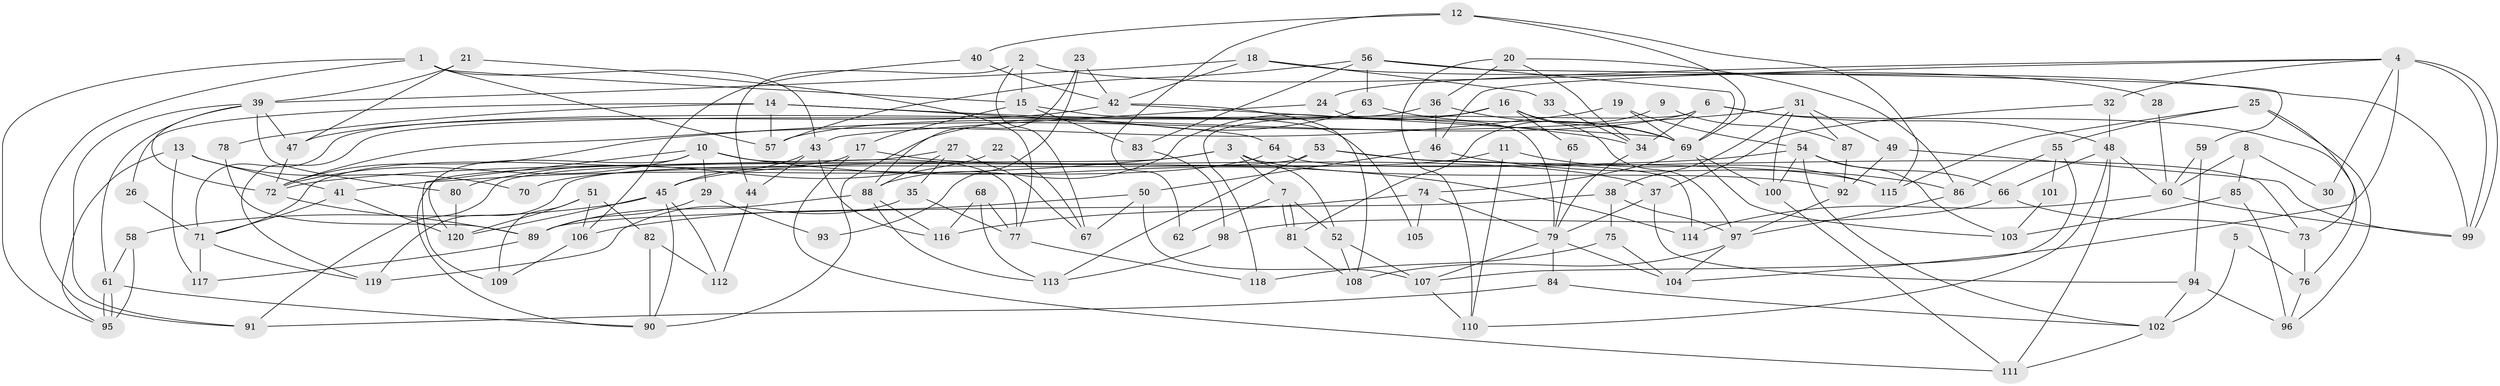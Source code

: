 // Generated by graph-tools (version 1.1) at 2025/26/03/09/25 03:26:22]
// undirected, 120 vertices, 240 edges
graph export_dot {
graph [start="1"]
  node [color=gray90,style=filled];
  1;
  2;
  3;
  4;
  5;
  6;
  7;
  8;
  9;
  10;
  11;
  12;
  13;
  14;
  15;
  16;
  17;
  18;
  19;
  20;
  21;
  22;
  23;
  24;
  25;
  26;
  27;
  28;
  29;
  30;
  31;
  32;
  33;
  34;
  35;
  36;
  37;
  38;
  39;
  40;
  41;
  42;
  43;
  44;
  45;
  46;
  47;
  48;
  49;
  50;
  51;
  52;
  53;
  54;
  55;
  56;
  57;
  58;
  59;
  60;
  61;
  62;
  63;
  64;
  65;
  66;
  67;
  68;
  69;
  70;
  71;
  72;
  73;
  74;
  75;
  76;
  77;
  78;
  79;
  80;
  81;
  82;
  83;
  84;
  85;
  86;
  87;
  88;
  89;
  90;
  91;
  92;
  93;
  94;
  95;
  96;
  97;
  98;
  99;
  100;
  101;
  102;
  103;
  104;
  105;
  106;
  107;
  108;
  109;
  110;
  111;
  112;
  113;
  114;
  115;
  116;
  117;
  118;
  119;
  120;
  1 -- 91;
  1 -- 95;
  1 -- 15;
  1 -- 43;
  1 -- 57;
  2 -- 15;
  2 -- 44;
  2 -- 28;
  2 -- 67;
  3 -- 52;
  3 -- 91;
  3 -- 7;
  3 -- 41;
  3 -- 92;
  4 -- 99;
  4 -- 99;
  4 -- 24;
  4 -- 30;
  4 -- 32;
  4 -- 46;
  4 -- 104;
  5 -- 102;
  5 -- 76;
  6 -- 48;
  6 -- 57;
  6 -- 34;
  6 -- 76;
  6 -- 118;
  7 -- 81;
  7 -- 81;
  7 -- 52;
  7 -- 62;
  8 -- 85;
  8 -- 60;
  8 -- 30;
  9 -- 81;
  9 -- 87;
  10 -- 120;
  10 -- 72;
  10 -- 29;
  10 -- 77;
  10 -- 109;
  10 -- 114;
  11 -- 110;
  11 -- 115;
  11 -- 45;
  12 -- 40;
  12 -- 69;
  12 -- 62;
  12 -- 115;
  13 -- 41;
  13 -- 95;
  13 -- 70;
  13 -- 117;
  14 -- 57;
  14 -- 34;
  14 -- 26;
  14 -- 64;
  14 -- 78;
  15 -- 83;
  15 -- 17;
  15 -- 105;
  16 -- 97;
  16 -- 119;
  16 -- 65;
  16 -- 69;
  16 -- 88;
  17 -- 37;
  17 -- 71;
  17 -- 111;
  18 -- 42;
  18 -- 99;
  18 -- 33;
  18 -- 39;
  19 -- 72;
  19 -- 69;
  19 -- 54;
  20 -- 36;
  20 -- 86;
  20 -- 34;
  20 -- 110;
  21 -- 47;
  21 -- 77;
  21 -- 39;
  22 -- 80;
  22 -- 67;
  23 -- 88;
  23 -- 42;
  23 -- 93;
  24 -- 43;
  24 -- 79;
  25 -- 55;
  25 -- 73;
  25 -- 96;
  25 -- 115;
  26 -- 71;
  27 -- 88;
  27 -- 90;
  27 -- 35;
  27 -- 67;
  28 -- 60;
  29 -- 89;
  29 -- 93;
  31 -- 72;
  31 -- 100;
  31 -- 38;
  31 -- 49;
  31 -- 87;
  32 -- 37;
  32 -- 48;
  33 -- 34;
  34 -- 79;
  35 -- 119;
  35 -- 77;
  36 -- 71;
  36 -- 46;
  36 -- 69;
  37 -- 79;
  37 -- 94;
  38 -- 75;
  38 -- 89;
  38 -- 97;
  39 -- 47;
  39 -- 61;
  39 -- 72;
  39 -- 80;
  39 -- 91;
  40 -- 42;
  40 -- 106;
  41 -- 71;
  41 -- 120;
  42 -- 47;
  42 -- 69;
  42 -- 108;
  43 -- 116;
  43 -- 44;
  43 -- 45;
  44 -- 112;
  45 -- 58;
  45 -- 90;
  45 -- 112;
  45 -- 120;
  46 -- 50;
  46 -- 86;
  47 -- 72;
  48 -- 111;
  48 -- 60;
  48 -- 66;
  48 -- 110;
  49 -- 92;
  49 -- 99;
  50 -- 67;
  50 -- 107;
  50 -- 106;
  51 -- 109;
  51 -- 120;
  51 -- 82;
  51 -- 106;
  52 -- 107;
  52 -- 108;
  53 -- 114;
  53 -- 115;
  53 -- 113;
  53 -- 119;
  54 -- 72;
  54 -- 66;
  54 -- 100;
  54 -- 102;
  54 -- 103;
  55 -- 107;
  55 -- 86;
  55 -- 101;
  56 -- 63;
  56 -- 69;
  56 -- 57;
  56 -- 59;
  56 -- 83;
  58 -- 61;
  58 -- 95;
  59 -- 60;
  59 -- 94;
  60 -- 99;
  60 -- 114;
  61 -- 95;
  61 -- 95;
  61 -- 90;
  63 -- 90;
  63 -- 69;
  64 -- 73;
  64 -- 70;
  65 -- 79;
  66 -- 73;
  66 -- 98;
  68 -- 77;
  68 -- 116;
  68 -- 113;
  69 -- 74;
  69 -- 100;
  69 -- 103;
  71 -- 117;
  71 -- 119;
  72 -- 89;
  73 -- 76;
  74 -- 79;
  74 -- 105;
  74 -- 116;
  75 -- 118;
  75 -- 104;
  76 -- 96;
  77 -- 118;
  78 -- 89;
  79 -- 104;
  79 -- 84;
  79 -- 107;
  80 -- 120;
  81 -- 108;
  82 -- 90;
  82 -- 112;
  83 -- 98;
  84 -- 102;
  84 -- 91;
  85 -- 96;
  85 -- 103;
  86 -- 97;
  87 -- 92;
  88 -- 113;
  88 -- 89;
  88 -- 116;
  89 -- 117;
  92 -- 97;
  94 -- 102;
  94 -- 96;
  97 -- 108;
  97 -- 104;
  98 -- 113;
  100 -- 111;
  101 -- 103;
  102 -- 111;
  106 -- 109;
  107 -- 110;
}
